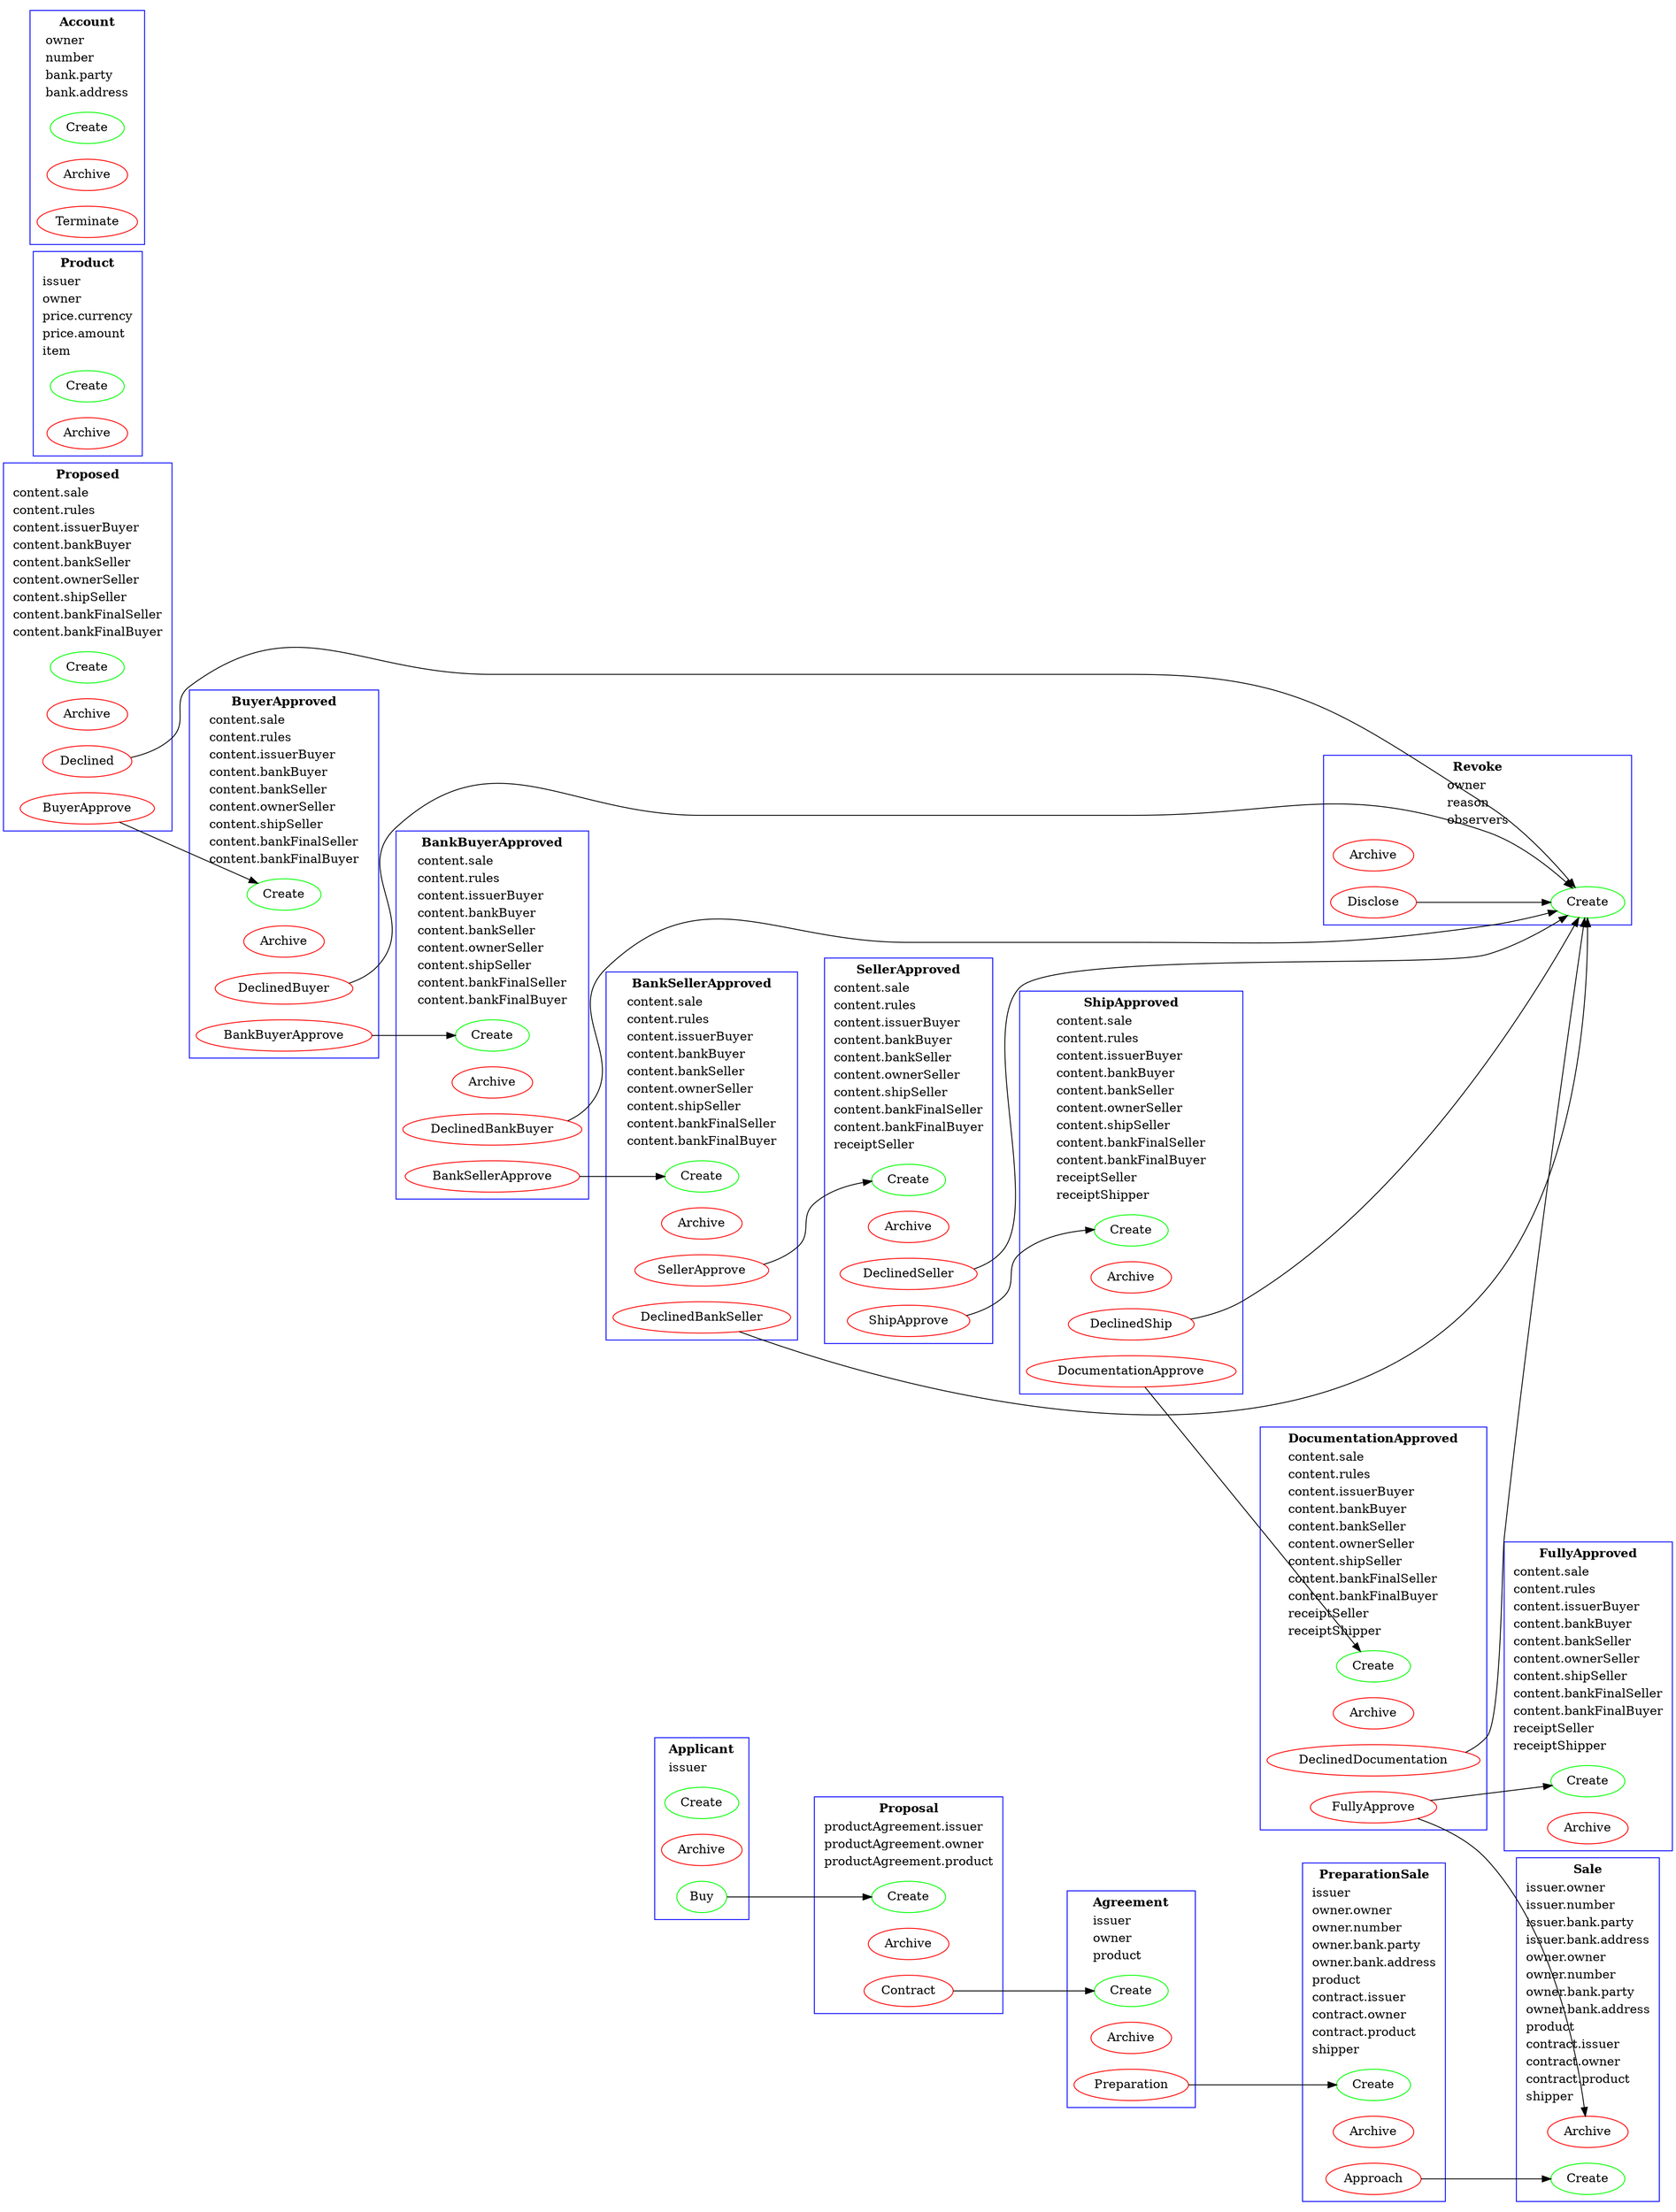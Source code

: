 digraph G {
compound=true;
rankdir=LR;
subgraph cluster_Agreement{
n0[label=Create][color=green]; 
n1[label=Archive][color=red]; 
n2[label=Preparation][color=red]; 
label=<<table align = "left" border="0" cellborder="0" cellspacing="1">
<tr><td align="center"><b>Agreement</b></td></tr><tr><td align="left">issuer</td></tr> 
<tr><td align="left">owner</td></tr> 
<tr><td align="left">product</td></tr> 
</table>>;color=blue
}subgraph cluster_Applicant{
n3[label=Create][color=green]; 
n4[label=Archive][color=red]; 
n5[label=Buy][color=green]; 
label=<<table align = "left" border="0" cellborder="0" cellspacing="1">
<tr><td align="center"><b>Applicant</b></td></tr><tr><td align="left">issuer</td></tr> 
</table>>;color=blue
}subgraph cluster_PreparationSale{
n6[label=Create][color=green]; 
n7[label=Archive][color=red]; 
n8[label=Approach][color=red]; 
label=<<table align = "left" border="0" cellborder="0" cellspacing="1">
<tr><td align="center"><b>PreparationSale</b></td></tr><tr><td align="left">issuer</td></tr> 
<tr><td align="left">owner.owner</td></tr> 
<tr><td align="left">owner.number</td></tr> 
<tr><td align="left">owner.bank.party</td></tr> 
<tr><td align="left">owner.bank.address</td></tr> 
<tr><td align="left">product</td></tr> 
<tr><td align="left">contract.issuer</td></tr> 
<tr><td align="left">contract.owner</td></tr> 
<tr><td align="left">contract.product</td></tr> 
<tr><td align="left">shipper</td></tr> 
</table>>;color=blue
}subgraph cluster_Proposal{
n9[label=Create][color=green]; 
n10[label=Archive][color=red]; 
n11[label=Contract][color=red]; 
label=<<table align = "left" border="0" cellborder="0" cellspacing="1">
<tr><td align="center"><b>Proposal</b></td></tr><tr><td align="left">productAgreement.issuer</td></tr> 
<tr><td align="left">productAgreement.owner</td></tr> 
<tr><td align="left">productAgreement.product</td></tr> 
</table>>;color=blue
}subgraph cluster_Sale{
n12[label=Create][color=green]; 
n13[label=Archive][color=red]; 
label=<<table align = "left" border="0" cellborder="0" cellspacing="1">
<tr><td align="center"><b>Sale</b></td></tr><tr><td align="left">issuer.owner</td></tr> 
<tr><td align="left">issuer.number</td></tr> 
<tr><td align="left">issuer.bank.party</td></tr> 
<tr><td align="left">issuer.bank.address</td></tr> 
<tr><td align="left">owner.owner</td></tr> 
<tr><td align="left">owner.number</td></tr> 
<tr><td align="left">owner.bank.party</td></tr> 
<tr><td align="left">owner.bank.address</td></tr> 
<tr><td align="left">product</td></tr> 
<tr><td align="left">contract.issuer</td></tr> 
<tr><td align="left">contract.owner</td></tr> 
<tr><td align="left">contract.product</td></tr> 
<tr><td align="left">shipper</td></tr> 
</table>>;color=blue
}subgraph cluster_BankBuyerApproved{
n14[label=Create][color=green]; 
n15[label=Archive][color=red]; 
n16[label=BankSellerApprove][color=red]; 
n17[label=DeclinedBankBuyer][color=red]; 
label=<<table align = "left" border="0" cellborder="0" cellspacing="1">
<tr><td align="center"><b>BankBuyerApproved</b></td></tr><tr><td align="left">content.sale</td></tr> 
<tr><td align="left">content.rules</td></tr> 
<tr><td align="left">content.issuerBuyer</td></tr> 
<tr><td align="left">content.bankBuyer</td></tr> 
<tr><td align="left">content.bankSeller</td></tr> 
<tr><td align="left">content.ownerSeller</td></tr> 
<tr><td align="left">content.shipSeller</td></tr> 
<tr><td align="left">content.bankFinalSeller</td></tr> 
<tr><td align="left">content.bankFinalBuyer</td></tr> 
</table>>;color=blue
}subgraph cluster_BankSellerApproved{
n18[label=Create][color=green]; 
n19[label=Archive][color=red]; 
n20[label=SellerApprove][color=red]; 
n21[label=DeclinedBankSeller][color=red]; 
label=<<table align = "left" border="0" cellborder="0" cellspacing="1">
<tr><td align="center"><b>BankSellerApproved</b></td></tr><tr><td align="left">content.sale</td></tr> 
<tr><td align="left">content.rules</td></tr> 
<tr><td align="left">content.issuerBuyer</td></tr> 
<tr><td align="left">content.bankBuyer</td></tr> 
<tr><td align="left">content.bankSeller</td></tr> 
<tr><td align="left">content.ownerSeller</td></tr> 
<tr><td align="left">content.shipSeller</td></tr> 
<tr><td align="left">content.bankFinalSeller</td></tr> 
<tr><td align="left">content.bankFinalBuyer</td></tr> 
</table>>;color=blue
}subgraph cluster_BuyerApproved{
n22[label=Create][color=green]; 
n23[label=Archive][color=red]; 
n24[label=BankBuyerApprove][color=red]; 
n25[label=DeclinedBuyer][color=red]; 
label=<<table align = "left" border="0" cellborder="0" cellspacing="1">
<tr><td align="center"><b>BuyerApproved</b></td></tr><tr><td align="left">content.sale</td></tr> 
<tr><td align="left">content.rules</td></tr> 
<tr><td align="left">content.issuerBuyer</td></tr> 
<tr><td align="left">content.bankBuyer</td></tr> 
<tr><td align="left">content.bankSeller</td></tr> 
<tr><td align="left">content.ownerSeller</td></tr> 
<tr><td align="left">content.shipSeller</td></tr> 
<tr><td align="left">content.bankFinalSeller</td></tr> 
<tr><td align="left">content.bankFinalBuyer</td></tr> 
</table>>;color=blue
}subgraph cluster_DocumentationApproved{
n26[label=Create][color=green]; 
n27[label=Archive][color=red]; 
n28[label=FullyApprove][color=red]; 
n29[label=DeclinedDocumentation][color=red]; 
label=<<table align = "left" border="0" cellborder="0" cellspacing="1">
<tr><td align="center"><b>DocumentationApproved</b></td></tr><tr><td align="left">content.sale</td></tr> 
<tr><td align="left">content.rules</td></tr> 
<tr><td align="left">content.issuerBuyer</td></tr> 
<tr><td align="left">content.bankBuyer</td></tr> 
<tr><td align="left">content.bankSeller</td></tr> 
<tr><td align="left">content.ownerSeller</td></tr> 
<tr><td align="left">content.shipSeller</td></tr> 
<tr><td align="left">content.bankFinalSeller</td></tr> 
<tr><td align="left">content.bankFinalBuyer</td></tr> 
<tr><td align="left">receiptSeller</td></tr> 
<tr><td align="left">receiptShipper</td></tr> 
</table>>;color=blue
}subgraph cluster_FullyApproved{
n30[label=Create][color=green]; 
n31[label=Archive][color=red]; 
label=<<table align = "left" border="0" cellborder="0" cellspacing="1">
<tr><td align="center"><b>FullyApproved</b></td></tr><tr><td align="left">content.sale</td></tr> 
<tr><td align="left">content.rules</td></tr> 
<tr><td align="left">content.issuerBuyer</td></tr> 
<tr><td align="left">content.bankBuyer</td></tr> 
<tr><td align="left">content.bankSeller</td></tr> 
<tr><td align="left">content.ownerSeller</td></tr> 
<tr><td align="left">content.shipSeller</td></tr> 
<tr><td align="left">content.bankFinalSeller</td></tr> 
<tr><td align="left">content.bankFinalBuyer</td></tr> 
<tr><td align="left">receiptSeller</td></tr> 
<tr><td align="left">receiptShipper</td></tr> 
</table>>;color=blue
}subgraph cluster_Proposed{
n32[label=Create][color=green]; 
n33[label=Archive][color=red]; 
n34[label=BuyerApprove][color=red]; 
n35[label=Declined][color=red]; 
label=<<table align = "left" border="0" cellborder="0" cellspacing="1">
<tr><td align="center"><b>Proposed</b></td></tr><tr><td align="left">content.sale</td></tr> 
<tr><td align="left">content.rules</td></tr> 
<tr><td align="left">content.issuerBuyer</td></tr> 
<tr><td align="left">content.bankBuyer</td></tr> 
<tr><td align="left">content.bankSeller</td></tr> 
<tr><td align="left">content.ownerSeller</td></tr> 
<tr><td align="left">content.shipSeller</td></tr> 
<tr><td align="left">content.bankFinalSeller</td></tr> 
<tr><td align="left">content.bankFinalBuyer</td></tr> 
</table>>;color=blue
}subgraph cluster_Revoke{
n36[label=Create][color=green]; 
n37[label=Archive][color=red]; 
n38[label=Disclose][color=red]; 
label=<<table align = "left" border="0" cellborder="0" cellspacing="1">
<tr><td align="center"><b>Revoke</b></td></tr><tr><td align="left">owner</td></tr> 
<tr><td align="left">reason</td></tr> 
<tr><td align="left">observers</td></tr> 
</table>>;color=blue
}subgraph cluster_SellerApproved{
n39[label=Create][color=green]; 
n40[label=Archive][color=red]; 
n41[label=ShipApprove][color=red]; 
n42[label=DeclinedSeller][color=red]; 
label=<<table align = "left" border="0" cellborder="0" cellspacing="1">
<tr><td align="center"><b>SellerApproved</b></td></tr><tr><td align="left">content.sale</td></tr> 
<tr><td align="left">content.rules</td></tr> 
<tr><td align="left">content.issuerBuyer</td></tr> 
<tr><td align="left">content.bankBuyer</td></tr> 
<tr><td align="left">content.bankSeller</td></tr> 
<tr><td align="left">content.ownerSeller</td></tr> 
<tr><td align="left">content.shipSeller</td></tr> 
<tr><td align="left">content.bankFinalSeller</td></tr> 
<tr><td align="left">content.bankFinalBuyer</td></tr> 
<tr><td align="left">receiptSeller</td></tr> 
</table>>;color=blue
}subgraph cluster_ShipApproved{
n43[label=Create][color=green]; 
n44[label=Archive][color=red]; 
n45[label=DocumentationApprove][color=red]; 
n46[label=DeclinedShip][color=red]; 
label=<<table align = "left" border="0" cellborder="0" cellspacing="1">
<tr><td align="center"><b>ShipApproved</b></td></tr><tr><td align="left">content.sale</td></tr> 
<tr><td align="left">content.rules</td></tr> 
<tr><td align="left">content.issuerBuyer</td></tr> 
<tr><td align="left">content.bankBuyer</td></tr> 
<tr><td align="left">content.bankSeller</td></tr> 
<tr><td align="left">content.ownerSeller</td></tr> 
<tr><td align="left">content.shipSeller</td></tr> 
<tr><td align="left">content.bankFinalSeller</td></tr> 
<tr><td align="left">content.bankFinalBuyer</td></tr> 
<tr><td align="left">receiptSeller</td></tr> 
<tr><td align="left">receiptShipper</td></tr> 
</table>>;color=blue
}subgraph cluster_Product{
n47[label=Create][color=green]; 
n48[label=Archive][color=red]; 
label=<<table align = "left" border="0" cellborder="0" cellspacing="1">
<tr><td align="center"><b>Product</b></td></tr><tr><td align="left">issuer</td></tr> 
<tr><td align="left">owner</td></tr> 
<tr><td align="left">price.currency</td></tr> 
<tr><td align="left">price.amount</td></tr> 
<tr><td align="left">item</td></tr> 
</table>>;color=blue
}subgraph cluster_Account{
n49[label=Create][color=green]; 
n50[label=Archive][color=red]; 
n51[label=Terminate][color=red]; 
label=<<table align = "left" border="0" cellborder="0" cellspacing="1">
<tr><td align="center"><b>Account</b></td></tr><tr><td align="left">owner</td></tr> 
<tr><td align="left">number</td></tr> 
<tr><td align="left">bank.party</td></tr> 
<tr><td align="left">bank.address</td></tr> 
</table>>;color=blue
}n2->n6
n5->n9
n8->n12
n11->n0
n16->n18
n17->n36
n20->n39
n21->n36
n24->n14
n25->n36
n28->n30
n28->n13
n29->n36
n34->n22
n35->n36
n38->n36
n41->n43
n42->n36
n45->n26
n46->n36

}
